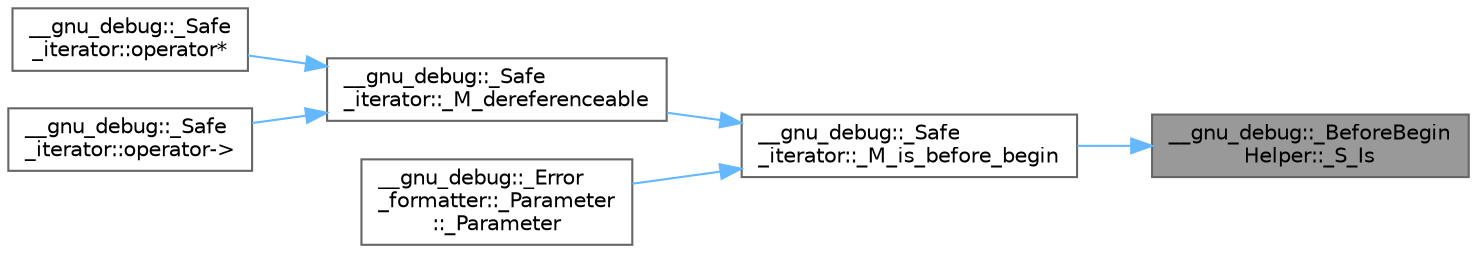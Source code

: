 digraph "__gnu_debug::_BeforeBeginHelper::_S_Is"
{
 // LATEX_PDF_SIZE
  bgcolor="transparent";
  edge [fontname=Helvetica,fontsize=10,labelfontname=Helvetica,labelfontsize=10];
  node [fontname=Helvetica,fontsize=10,shape=box,height=0.2,width=0.4];
  rankdir="RL";
  Node1 [id="Node000001",label="__gnu_debug::_BeforeBegin\lHelper::_S_Is",height=0.2,width=0.4,color="gray40", fillcolor="grey60", style="filled", fontcolor="black",tooltip=" "];
  Node1 -> Node2 [id="edge11_Node000001_Node000002",dir="back",color="steelblue1",style="solid",tooltip=" "];
  Node2 [id="Node000002",label="__gnu_debug::_Safe\l_iterator::_M_is_before_begin",height=0.2,width=0.4,color="grey40", fillcolor="white", style="filled",URL="$class____gnu__debug_1_1___safe__iterator.html#ae2340dafeccff234ffc0138e2aa23230",tooltip=" "];
  Node2 -> Node3 [id="edge12_Node000002_Node000003",dir="back",color="steelblue1",style="solid",tooltip=" "];
  Node3 [id="Node000003",label="__gnu_debug::_Safe\l_iterator::_M_dereferenceable",height=0.2,width=0.4,color="grey40", fillcolor="white", style="filled",URL="$class____gnu__debug_1_1___safe__iterator.html#a1653d02083343be4ddbd662070eec301",tooltip="Is the iterator dereferenceable?"];
  Node3 -> Node4 [id="edge13_Node000003_Node000004",dir="back",color="steelblue1",style="solid",tooltip=" "];
  Node4 [id="Node000004",label="__gnu_debug::_Safe\l_iterator::operator*",height=0.2,width=0.4,color="grey40", fillcolor="white", style="filled",URL="$class____gnu__debug_1_1___safe__iterator.html#a49475214180c9591e286ba45636d2447",tooltip="Iterator dereference."];
  Node3 -> Node5 [id="edge14_Node000003_Node000005",dir="back",color="steelblue1",style="solid",tooltip=" "];
  Node5 [id="Node000005",label="__gnu_debug::_Safe\l_iterator::operator-\>",height=0.2,width=0.4,color="grey40", fillcolor="white", style="filled",URL="$class____gnu__debug_1_1___safe__iterator.html#aaf4e403a90c0f4c19fa0d3386e541638",tooltip="Iterator dereference."];
  Node2 -> Node6 [id="edge15_Node000002_Node000006",dir="back",color="steelblue1",style="solid",tooltip=" "];
  Node6 [id="Node000006",label="__gnu_debug::_Error\l_formatter::_Parameter\l::_Parameter",height=0.2,width=0.4,color="grey40", fillcolor="white", style="filled",URL="$struct____gnu__debug_1_1___error__formatter_1_1___parameter.html#aa64852ff073f23bd84c990ba107889f2",tooltip=" "];
}
